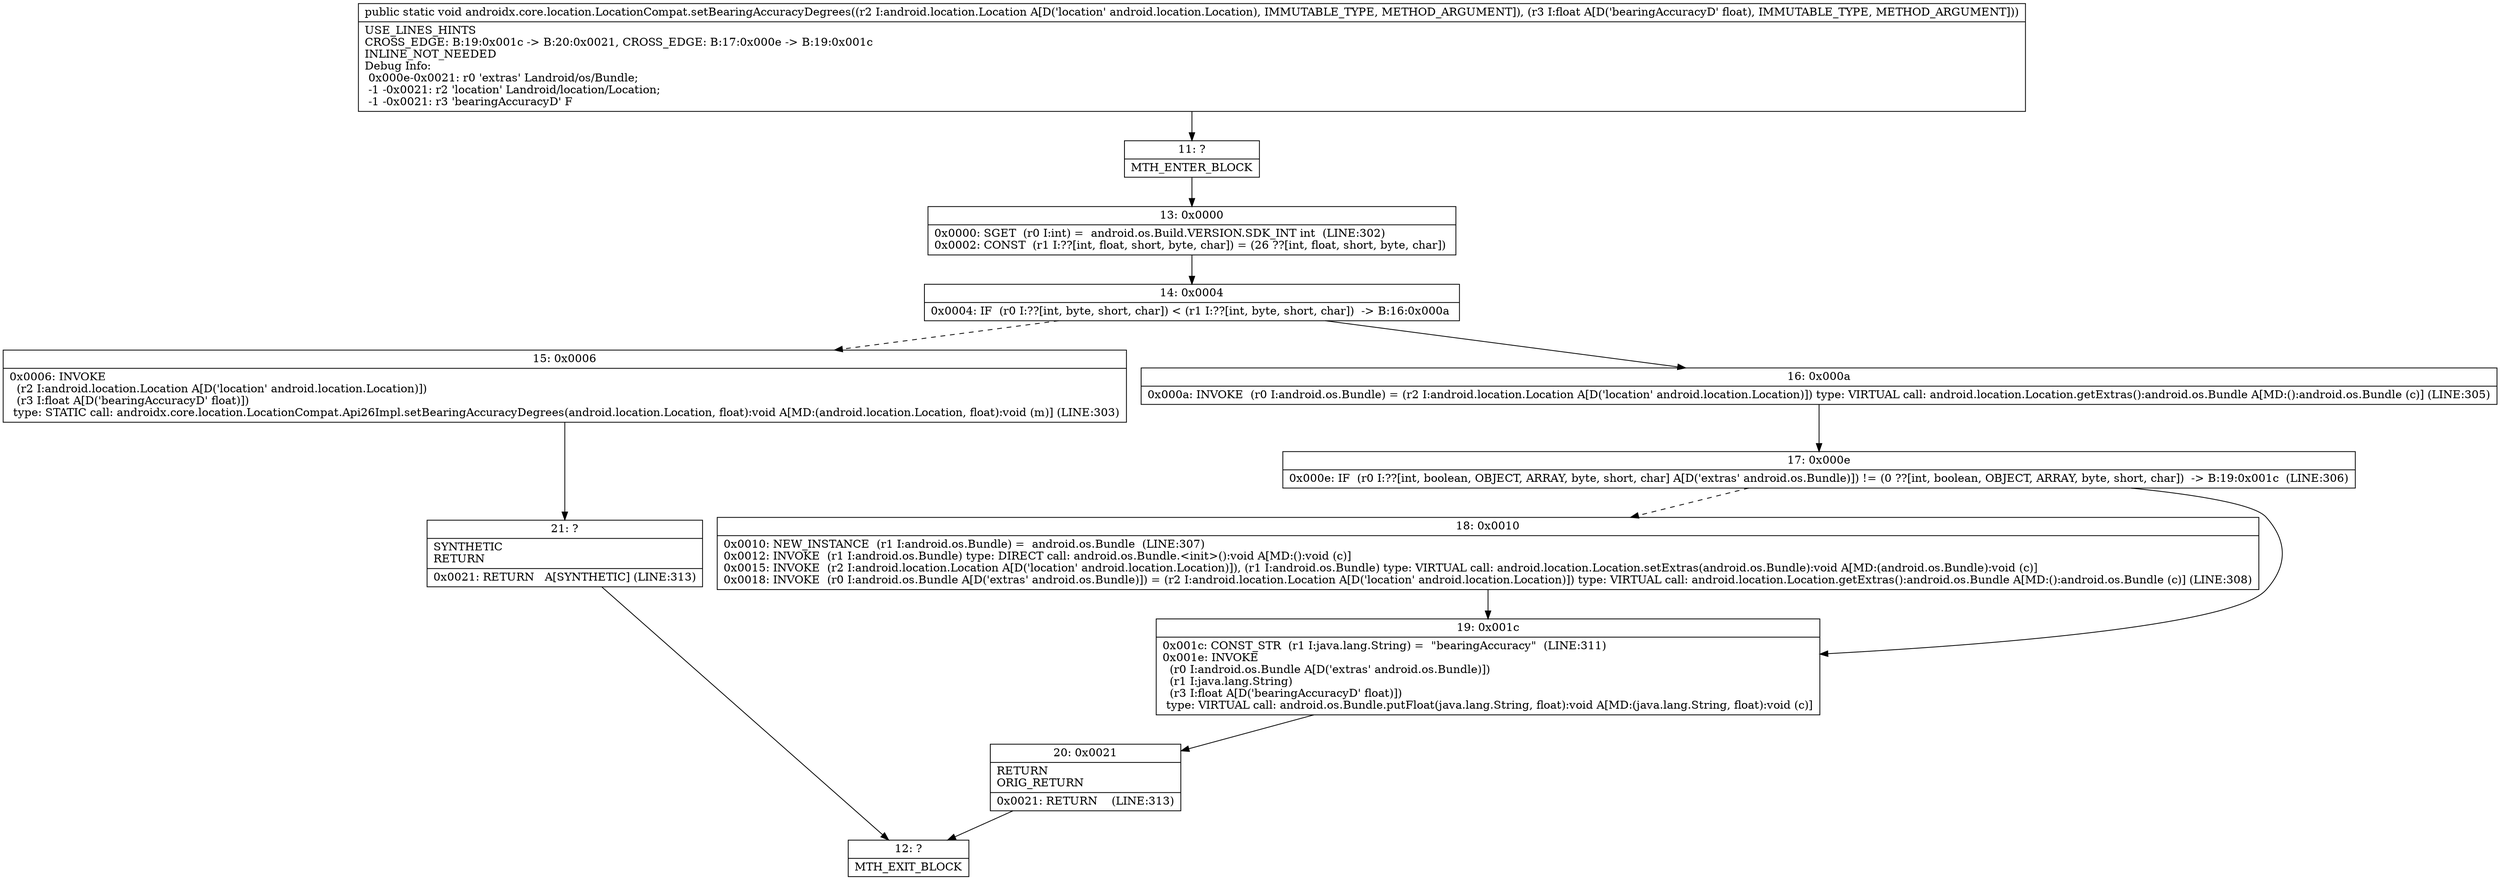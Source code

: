 digraph "CFG forandroidx.core.location.LocationCompat.setBearingAccuracyDegrees(Landroid\/location\/Location;F)V" {
Node_11 [shape=record,label="{11\:\ ?|MTH_ENTER_BLOCK\l}"];
Node_13 [shape=record,label="{13\:\ 0x0000|0x0000: SGET  (r0 I:int) =  android.os.Build.VERSION.SDK_INT int  (LINE:302)\l0x0002: CONST  (r1 I:??[int, float, short, byte, char]) = (26 ??[int, float, short, byte, char]) \l}"];
Node_14 [shape=record,label="{14\:\ 0x0004|0x0004: IF  (r0 I:??[int, byte, short, char]) \< (r1 I:??[int, byte, short, char])  \-\> B:16:0x000a \l}"];
Node_15 [shape=record,label="{15\:\ 0x0006|0x0006: INVOKE  \l  (r2 I:android.location.Location A[D('location' android.location.Location)])\l  (r3 I:float A[D('bearingAccuracyD' float)])\l type: STATIC call: androidx.core.location.LocationCompat.Api26Impl.setBearingAccuracyDegrees(android.location.Location, float):void A[MD:(android.location.Location, float):void (m)] (LINE:303)\l}"];
Node_21 [shape=record,label="{21\:\ ?|SYNTHETIC\lRETURN\l|0x0021: RETURN   A[SYNTHETIC] (LINE:313)\l}"];
Node_12 [shape=record,label="{12\:\ ?|MTH_EXIT_BLOCK\l}"];
Node_16 [shape=record,label="{16\:\ 0x000a|0x000a: INVOKE  (r0 I:android.os.Bundle) = (r2 I:android.location.Location A[D('location' android.location.Location)]) type: VIRTUAL call: android.location.Location.getExtras():android.os.Bundle A[MD:():android.os.Bundle (c)] (LINE:305)\l}"];
Node_17 [shape=record,label="{17\:\ 0x000e|0x000e: IF  (r0 I:??[int, boolean, OBJECT, ARRAY, byte, short, char] A[D('extras' android.os.Bundle)]) != (0 ??[int, boolean, OBJECT, ARRAY, byte, short, char])  \-\> B:19:0x001c  (LINE:306)\l}"];
Node_18 [shape=record,label="{18\:\ 0x0010|0x0010: NEW_INSTANCE  (r1 I:android.os.Bundle) =  android.os.Bundle  (LINE:307)\l0x0012: INVOKE  (r1 I:android.os.Bundle) type: DIRECT call: android.os.Bundle.\<init\>():void A[MD:():void (c)]\l0x0015: INVOKE  (r2 I:android.location.Location A[D('location' android.location.Location)]), (r1 I:android.os.Bundle) type: VIRTUAL call: android.location.Location.setExtras(android.os.Bundle):void A[MD:(android.os.Bundle):void (c)]\l0x0018: INVOKE  (r0 I:android.os.Bundle A[D('extras' android.os.Bundle)]) = (r2 I:android.location.Location A[D('location' android.location.Location)]) type: VIRTUAL call: android.location.Location.getExtras():android.os.Bundle A[MD:():android.os.Bundle (c)] (LINE:308)\l}"];
Node_19 [shape=record,label="{19\:\ 0x001c|0x001c: CONST_STR  (r1 I:java.lang.String) =  \"bearingAccuracy\"  (LINE:311)\l0x001e: INVOKE  \l  (r0 I:android.os.Bundle A[D('extras' android.os.Bundle)])\l  (r1 I:java.lang.String)\l  (r3 I:float A[D('bearingAccuracyD' float)])\l type: VIRTUAL call: android.os.Bundle.putFloat(java.lang.String, float):void A[MD:(java.lang.String, float):void (c)]\l}"];
Node_20 [shape=record,label="{20\:\ 0x0021|RETURN\lORIG_RETURN\l|0x0021: RETURN    (LINE:313)\l}"];
MethodNode[shape=record,label="{public static void androidx.core.location.LocationCompat.setBearingAccuracyDegrees((r2 I:android.location.Location A[D('location' android.location.Location), IMMUTABLE_TYPE, METHOD_ARGUMENT]), (r3 I:float A[D('bearingAccuracyD' float), IMMUTABLE_TYPE, METHOD_ARGUMENT]))  | USE_LINES_HINTS\lCROSS_EDGE: B:19:0x001c \-\> B:20:0x0021, CROSS_EDGE: B:17:0x000e \-\> B:19:0x001c\lINLINE_NOT_NEEDED\lDebug Info:\l  0x000e\-0x0021: r0 'extras' Landroid\/os\/Bundle;\l  \-1 \-0x0021: r2 'location' Landroid\/location\/Location;\l  \-1 \-0x0021: r3 'bearingAccuracyD' F\l}"];
MethodNode -> Node_11;Node_11 -> Node_13;
Node_13 -> Node_14;
Node_14 -> Node_15[style=dashed];
Node_14 -> Node_16;
Node_15 -> Node_21;
Node_21 -> Node_12;
Node_16 -> Node_17;
Node_17 -> Node_18[style=dashed];
Node_17 -> Node_19;
Node_18 -> Node_19;
Node_19 -> Node_20;
Node_20 -> Node_12;
}

